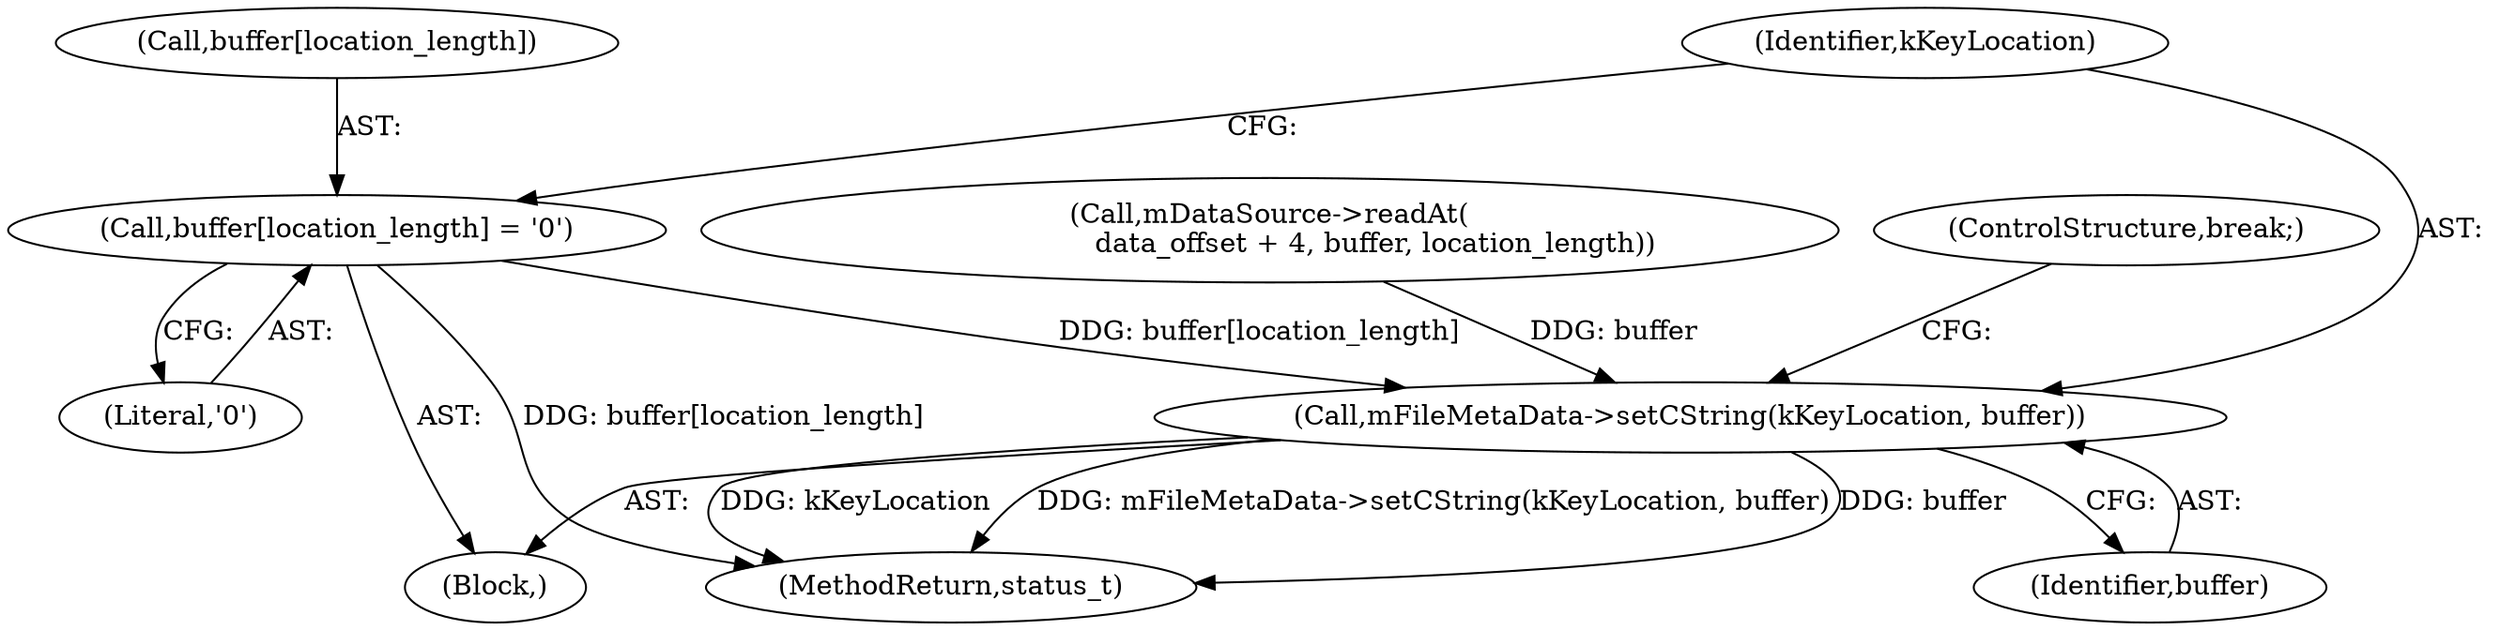 digraph "0_Android_463a6f807e187828442949d1924e143cf07778c6@array" {
"1002040" [label="(Call,buffer[location_length] = '\0')"];
"1002045" [label="(Call,mFileMetaData->setCString(kKeyLocation, buffer))"];
"1002918" [label="(MethodReturn,status_t)"];
"1002030" [label="(Call,mDataSource->readAt(\n                        data_offset + 4, buffer, location_length))"];
"1002048" [label="(ControlStructure,break;)"];
"1001999" [label="(Block,)"];
"1002045" [label="(Call,mFileMetaData->setCString(kKeyLocation, buffer))"];
"1002047" [label="(Identifier,buffer)"];
"1002041" [label="(Call,buffer[location_length])"];
"1002040" [label="(Call,buffer[location_length] = '\0')"];
"1002044" [label="(Literal,'\0')"];
"1002046" [label="(Identifier,kKeyLocation)"];
"1002040" -> "1001999"  [label="AST: "];
"1002040" -> "1002044"  [label="CFG: "];
"1002041" -> "1002040"  [label="AST: "];
"1002044" -> "1002040"  [label="AST: "];
"1002046" -> "1002040"  [label="CFG: "];
"1002040" -> "1002918"  [label="DDG: buffer[location_length]"];
"1002040" -> "1002045"  [label="DDG: buffer[location_length]"];
"1002045" -> "1001999"  [label="AST: "];
"1002045" -> "1002047"  [label="CFG: "];
"1002046" -> "1002045"  [label="AST: "];
"1002047" -> "1002045"  [label="AST: "];
"1002048" -> "1002045"  [label="CFG: "];
"1002045" -> "1002918"  [label="DDG: kKeyLocation"];
"1002045" -> "1002918"  [label="DDG: mFileMetaData->setCString(kKeyLocation, buffer)"];
"1002045" -> "1002918"  [label="DDG: buffer"];
"1002030" -> "1002045"  [label="DDG: buffer"];
}
